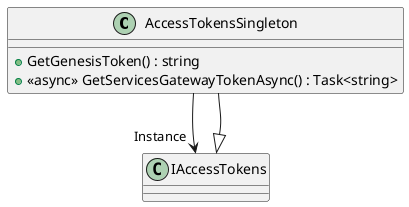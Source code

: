 @startuml
class AccessTokensSingleton {
    + GetGenesisToken() : string
    + <<async>> GetServicesGatewayTokenAsync() : Task<string>
}
IAccessTokens <|-- AccessTokensSingleton
AccessTokensSingleton --> "Instance" IAccessTokens
@enduml
